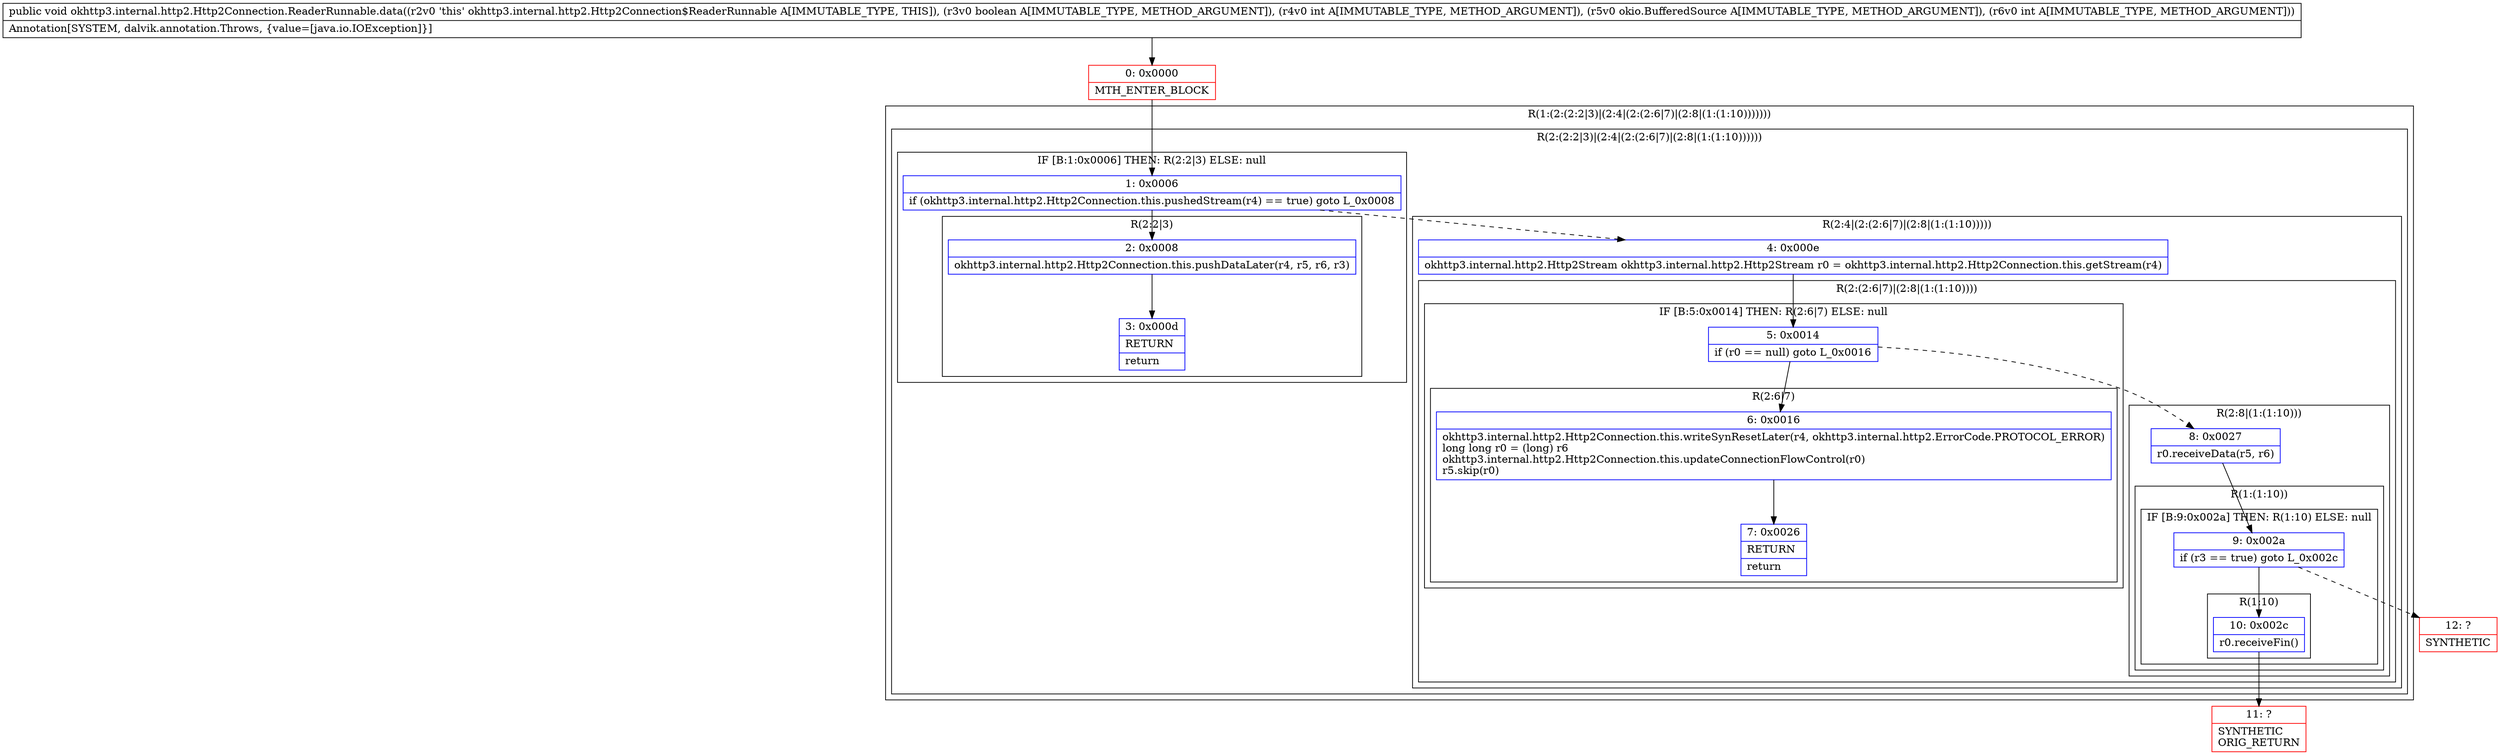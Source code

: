 digraph "CFG forokhttp3.internal.http2.Http2Connection.ReaderRunnable.data(ZILokio\/BufferedSource;I)V" {
subgraph cluster_Region_1046259810 {
label = "R(1:(2:(2:2|3)|(2:4|(2:(2:6|7)|(2:8|(1:(1:10)))))))";
node [shape=record,color=blue];
subgraph cluster_Region_963700561 {
label = "R(2:(2:2|3)|(2:4|(2:(2:6|7)|(2:8|(1:(1:10))))))";
node [shape=record,color=blue];
subgraph cluster_IfRegion_1836681606 {
label = "IF [B:1:0x0006] THEN: R(2:2|3) ELSE: null";
node [shape=record,color=blue];
Node_1 [shape=record,label="{1\:\ 0x0006|if (okhttp3.internal.http2.Http2Connection.this.pushedStream(r4) == true) goto L_0x0008\l}"];
subgraph cluster_Region_1800938140 {
label = "R(2:2|3)";
node [shape=record,color=blue];
Node_2 [shape=record,label="{2\:\ 0x0008|okhttp3.internal.http2.Http2Connection.this.pushDataLater(r4, r5, r6, r3)\l}"];
Node_3 [shape=record,label="{3\:\ 0x000d|RETURN\l|return\l}"];
}
}
subgraph cluster_Region_1538116610 {
label = "R(2:4|(2:(2:6|7)|(2:8|(1:(1:10)))))";
node [shape=record,color=blue];
Node_4 [shape=record,label="{4\:\ 0x000e|okhttp3.internal.http2.Http2Stream okhttp3.internal.http2.Http2Stream r0 = okhttp3.internal.http2.Http2Connection.this.getStream(r4)\l}"];
subgraph cluster_Region_807180333 {
label = "R(2:(2:6|7)|(2:8|(1:(1:10))))";
node [shape=record,color=blue];
subgraph cluster_IfRegion_754728436 {
label = "IF [B:5:0x0014] THEN: R(2:6|7) ELSE: null";
node [shape=record,color=blue];
Node_5 [shape=record,label="{5\:\ 0x0014|if (r0 == null) goto L_0x0016\l}"];
subgraph cluster_Region_1333816793 {
label = "R(2:6|7)";
node [shape=record,color=blue];
Node_6 [shape=record,label="{6\:\ 0x0016|okhttp3.internal.http2.Http2Connection.this.writeSynResetLater(r4, okhttp3.internal.http2.ErrorCode.PROTOCOL_ERROR)\llong long r0 = (long) r6\lokhttp3.internal.http2.Http2Connection.this.updateConnectionFlowControl(r0)\lr5.skip(r0)\l}"];
Node_7 [shape=record,label="{7\:\ 0x0026|RETURN\l|return\l}"];
}
}
subgraph cluster_Region_349185827 {
label = "R(2:8|(1:(1:10)))";
node [shape=record,color=blue];
Node_8 [shape=record,label="{8\:\ 0x0027|r0.receiveData(r5, r6)\l}"];
subgraph cluster_Region_241740560 {
label = "R(1:(1:10))";
node [shape=record,color=blue];
subgraph cluster_IfRegion_796669666 {
label = "IF [B:9:0x002a] THEN: R(1:10) ELSE: null";
node [shape=record,color=blue];
Node_9 [shape=record,label="{9\:\ 0x002a|if (r3 == true) goto L_0x002c\l}"];
subgraph cluster_Region_2054714184 {
label = "R(1:10)";
node [shape=record,color=blue];
Node_10 [shape=record,label="{10\:\ 0x002c|r0.receiveFin()\l}"];
}
}
}
}
}
}
}
}
Node_0 [shape=record,color=red,label="{0\:\ 0x0000|MTH_ENTER_BLOCK\l}"];
Node_11 [shape=record,color=red,label="{11\:\ ?|SYNTHETIC\lORIG_RETURN\l}"];
Node_12 [shape=record,color=red,label="{12\:\ ?|SYNTHETIC\l}"];
MethodNode[shape=record,label="{public void okhttp3.internal.http2.Http2Connection.ReaderRunnable.data((r2v0 'this' okhttp3.internal.http2.Http2Connection$ReaderRunnable A[IMMUTABLE_TYPE, THIS]), (r3v0 boolean A[IMMUTABLE_TYPE, METHOD_ARGUMENT]), (r4v0 int A[IMMUTABLE_TYPE, METHOD_ARGUMENT]), (r5v0 okio.BufferedSource A[IMMUTABLE_TYPE, METHOD_ARGUMENT]), (r6v0 int A[IMMUTABLE_TYPE, METHOD_ARGUMENT]))  | Annotation[SYSTEM, dalvik.annotation.Throws, \{value=[java.io.IOException]\}]\l}"];
MethodNode -> Node_0;
Node_1 -> Node_2;
Node_1 -> Node_4[style=dashed];
Node_2 -> Node_3;
Node_4 -> Node_5;
Node_5 -> Node_6;
Node_5 -> Node_8[style=dashed];
Node_6 -> Node_7;
Node_8 -> Node_9;
Node_9 -> Node_10;
Node_9 -> Node_12[style=dashed];
Node_10 -> Node_11;
Node_0 -> Node_1;
}

